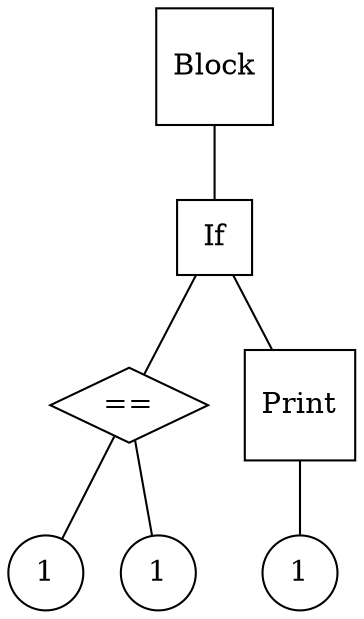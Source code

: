 graph g {
n0 [label = "Block", shape="square"]
n1 [label = "If", shape="square"]
n2 [label = "==", shape="diamond"]
n3 [label = "1", shape="circle"]
n4 [label = "1", shape="circle"]
n5 [label = "Print", shape="square"]
n6 [label = "1", shape="circle"]

"n0" -- "n1" -- "n2" -- "n3"
"n2" -- "n4"
"n1" -- "n5" -- "n6"
}
